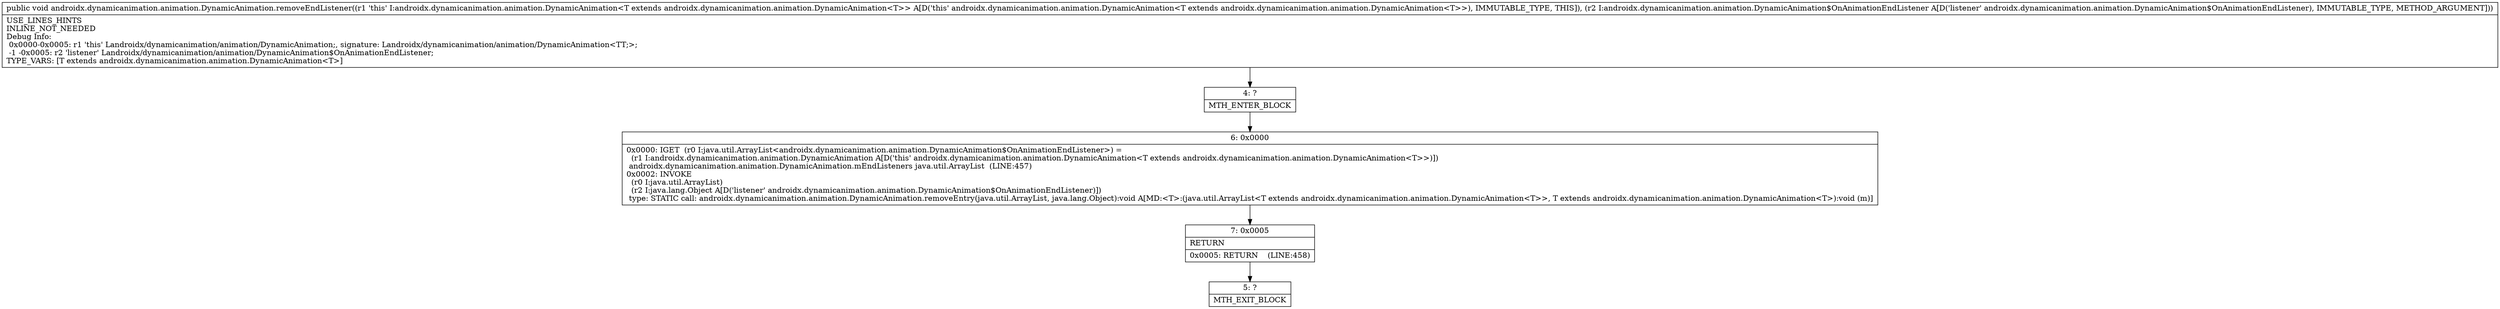 digraph "CFG forandroidx.dynamicanimation.animation.DynamicAnimation.removeEndListener(Landroidx\/dynamicanimation\/animation\/DynamicAnimation$OnAnimationEndListener;)V" {
Node_4 [shape=record,label="{4\:\ ?|MTH_ENTER_BLOCK\l}"];
Node_6 [shape=record,label="{6\:\ 0x0000|0x0000: IGET  (r0 I:java.util.ArrayList\<androidx.dynamicanimation.animation.DynamicAnimation$OnAnimationEndListener\>) = \l  (r1 I:androidx.dynamicanimation.animation.DynamicAnimation A[D('this' androidx.dynamicanimation.animation.DynamicAnimation\<T extends androidx.dynamicanimation.animation.DynamicAnimation\<T\>\>)])\l androidx.dynamicanimation.animation.DynamicAnimation.mEndListeners java.util.ArrayList  (LINE:457)\l0x0002: INVOKE  \l  (r0 I:java.util.ArrayList)\l  (r2 I:java.lang.Object A[D('listener' androidx.dynamicanimation.animation.DynamicAnimation$OnAnimationEndListener)])\l type: STATIC call: androidx.dynamicanimation.animation.DynamicAnimation.removeEntry(java.util.ArrayList, java.lang.Object):void A[MD:\<T\>:(java.util.ArrayList\<T extends androidx.dynamicanimation.animation.DynamicAnimation\<T\>\>, T extends androidx.dynamicanimation.animation.DynamicAnimation\<T\>):void (m)]\l}"];
Node_7 [shape=record,label="{7\:\ 0x0005|RETURN\l|0x0005: RETURN    (LINE:458)\l}"];
Node_5 [shape=record,label="{5\:\ ?|MTH_EXIT_BLOCK\l}"];
MethodNode[shape=record,label="{public void androidx.dynamicanimation.animation.DynamicAnimation.removeEndListener((r1 'this' I:androidx.dynamicanimation.animation.DynamicAnimation\<T extends androidx.dynamicanimation.animation.DynamicAnimation\<T\>\> A[D('this' androidx.dynamicanimation.animation.DynamicAnimation\<T extends androidx.dynamicanimation.animation.DynamicAnimation\<T\>\>), IMMUTABLE_TYPE, THIS]), (r2 I:androidx.dynamicanimation.animation.DynamicAnimation$OnAnimationEndListener A[D('listener' androidx.dynamicanimation.animation.DynamicAnimation$OnAnimationEndListener), IMMUTABLE_TYPE, METHOD_ARGUMENT]))  | USE_LINES_HINTS\lINLINE_NOT_NEEDED\lDebug Info:\l  0x0000\-0x0005: r1 'this' Landroidx\/dynamicanimation\/animation\/DynamicAnimation;, signature: Landroidx\/dynamicanimation\/animation\/DynamicAnimation\<TT;\>;\l  \-1 \-0x0005: r2 'listener' Landroidx\/dynamicanimation\/animation\/DynamicAnimation$OnAnimationEndListener;\lTYPE_VARS: [T extends androidx.dynamicanimation.animation.DynamicAnimation\<T\>]\l}"];
MethodNode -> Node_4;Node_4 -> Node_6;
Node_6 -> Node_7;
Node_7 -> Node_5;
}

